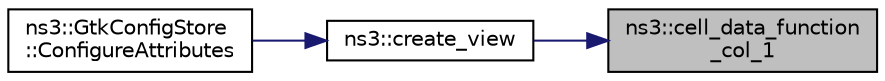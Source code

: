 digraph "ns3::cell_data_function_col_1"
{
 // LATEX_PDF_SIZE
  edge [fontname="Helvetica",fontsize="10",labelfontname="Helvetica",labelfontsize="10"];
  node [fontname="Helvetica",fontsize="10",shape=record];
  rankdir="RL";
  Node1 [label="ns3::cell_data_function\l_col_1",height=0.2,width=0.4,color="black", fillcolor="grey75", style="filled", fontcolor="black",tooltip="This function includes the name of the attribute or the editable value in the second column."];
  Node1 -> Node2 [dir="back",color="midnightblue",fontsize="10",style="solid",fontname="Helvetica"];
  Node2 [label="ns3::create_view",height=0.2,width=0.4,color="black", fillcolor="white", style="filled",URL="$namespacens3.html#ab9bcfcefc473e60e32d1fe4d08431dab",tooltip="This is the main view opening the widget, getting tooltips and drawing the tree of attributes...."];
  Node2 -> Node3 [dir="back",color="midnightblue",fontsize="10",style="solid",fontname="Helvetica"];
  Node3 [label="ns3::GtkConfigStore\l::ConfigureAttributes",height=0.2,width=0.4,color="black", fillcolor="white", style="filled",URL="$classns3_1_1_gtk_config_store.html#a95d2d8169cd6a9770af48f7cf62d24fb",tooltip="Process attribute values."];
}
